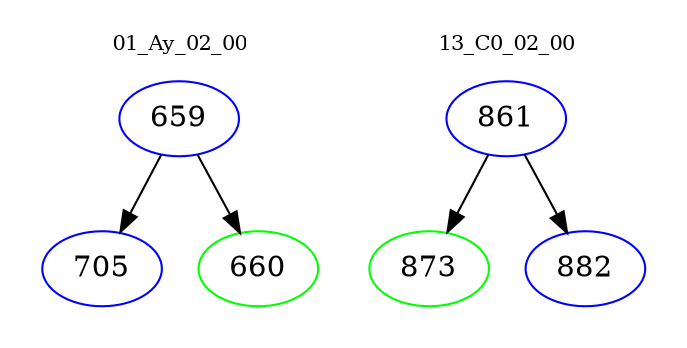 digraph{
subgraph cluster_0 {
color = white
label = "01_Ay_02_00";
fontsize=10;
T0_659 [label="659", color="blue"]
T0_659 -> T0_705 [color="black"]
T0_705 [label="705", color="blue"]
T0_659 -> T0_660 [color="black"]
T0_660 [label="660", color="green"]
}
subgraph cluster_1 {
color = white
label = "13_C0_02_00";
fontsize=10;
T1_861 [label="861", color="blue"]
T1_861 -> T1_873 [color="black"]
T1_873 [label="873", color="green"]
T1_861 -> T1_882 [color="black"]
T1_882 [label="882", color="blue"]
}
}
